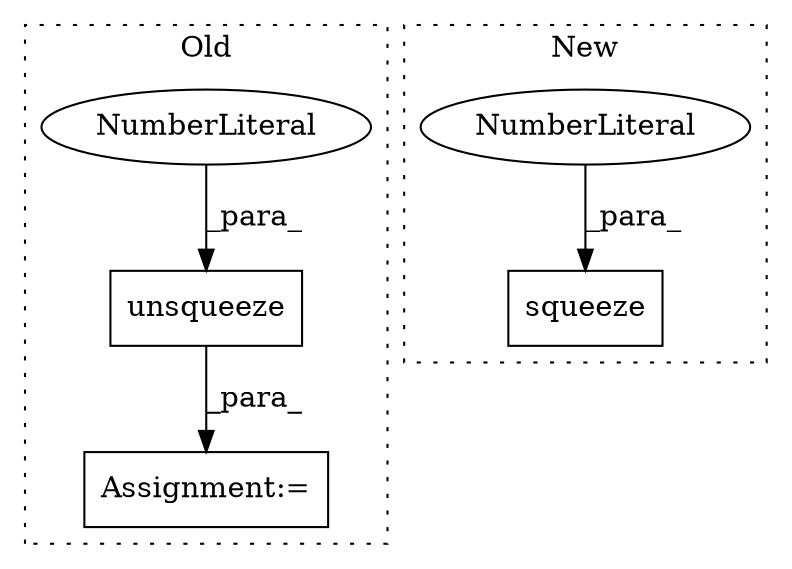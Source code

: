 digraph G {
subgraph cluster0 {
1 [label="unsqueeze" a="32" s="1869,1880" l="10,1" shape="box"];
3 [label="NumberLiteral" a="34" s="1879" l="1" shape="ellipse"];
5 [label="Assignment:=" a="7" s="1859" l="1" shape="box"];
label = "Old";
style="dotted";
}
subgraph cluster1 {
2 [label="squeeze" a="32" s="2145,2154" l="8,1" shape="box"];
4 [label="NumberLiteral" a="34" s="2153" l="1" shape="ellipse"];
label = "New";
style="dotted";
}
1 -> 5 [label="_para_"];
3 -> 1 [label="_para_"];
4 -> 2 [label="_para_"];
}